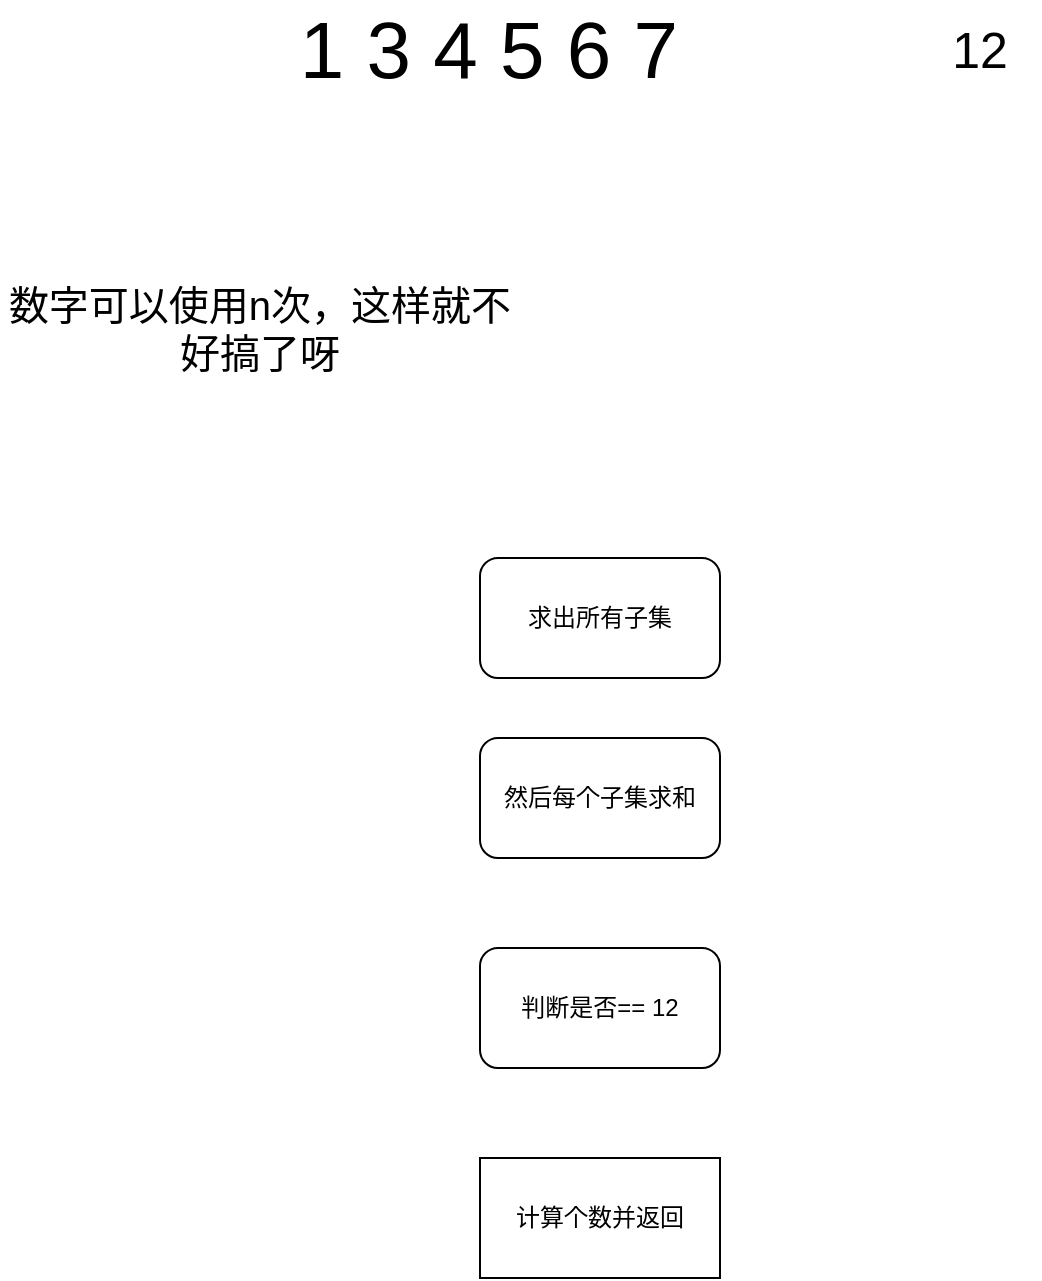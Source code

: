 <mxfile version="21.1.2" type="github">
  <diagram name="第 1 页" id="3xY0vTypvG22NnYNbgBx">
    <mxGraphModel dx="1562" dy="829" grid="1" gridSize="10" guides="1" tooltips="1" connect="1" arrows="1" fold="1" page="1" pageScale="1" pageWidth="827" pageHeight="1169" math="0" shadow="0">
      <root>
        <mxCell id="0" />
        <mxCell id="1" parent="0" />
        <mxCell id="S3IF-YHT1b58QMX8-Q93-1" value="&lt;font style=&quot;font-size: 40px;&quot;&gt;&amp;nbsp;1 3 4 5 6 7&amp;nbsp;&amp;nbsp;&lt;/font&gt;" style="text;html=1;strokeColor=none;fillColor=none;align=center;verticalAlign=middle;whiteSpace=wrap;rounded=0;" vertex="1" parent="1">
          <mxGeometry x="170" y="90" width="380" height="30" as="geometry" />
        </mxCell>
        <mxCell id="S3IF-YHT1b58QMX8-Q93-2" value="&lt;font style=&quot;font-size: 25px;&quot;&gt;12&lt;/font&gt;" style="text;html=1;strokeColor=none;fillColor=none;align=center;verticalAlign=middle;whiteSpace=wrap;rounded=0;" vertex="1" parent="1">
          <mxGeometry x="570" y="90" width="60" height="30" as="geometry" />
        </mxCell>
        <mxCell id="S3IF-YHT1b58QMX8-Q93-5" value="求出所有子集" style="rounded=1;whiteSpace=wrap;html=1;" vertex="1" parent="1">
          <mxGeometry x="350" y="360" width="120" height="60" as="geometry" />
        </mxCell>
        <mxCell id="S3IF-YHT1b58QMX8-Q93-6" value="然后每个子集求和" style="rounded=1;whiteSpace=wrap;html=1;" vertex="1" parent="1">
          <mxGeometry x="350" y="450" width="120" height="60" as="geometry" />
        </mxCell>
        <mxCell id="S3IF-YHT1b58QMX8-Q93-7" value="判断是否== 12" style="rounded=1;whiteSpace=wrap;html=1;" vertex="1" parent="1">
          <mxGeometry x="350" y="555" width="120" height="60" as="geometry" />
        </mxCell>
        <mxCell id="S3IF-YHT1b58QMX8-Q93-8" value="计算个数并返回" style="rounded=0;whiteSpace=wrap;html=1;" vertex="1" parent="1">
          <mxGeometry x="350" y="660" width="120" height="60" as="geometry" />
        </mxCell>
        <mxCell id="S3IF-YHT1b58QMX8-Q93-9" value="&lt;font style=&quot;font-size: 20px;&quot;&gt;数字可以使用n次，这样就不好搞了呀&lt;/font&gt;" style="text;html=1;strokeColor=none;fillColor=none;align=center;verticalAlign=middle;whiteSpace=wrap;rounded=0;" vertex="1" parent="1">
          <mxGeometry x="110" y="230" width="260" height="30" as="geometry" />
        </mxCell>
      </root>
    </mxGraphModel>
  </diagram>
</mxfile>

